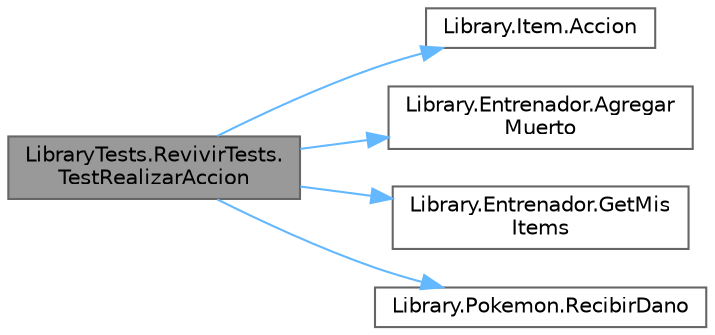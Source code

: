 digraph "LibraryTests.RevivirTests.TestRealizarAccion"
{
 // INTERACTIVE_SVG=YES
 // LATEX_PDF_SIZE
  bgcolor="transparent";
  edge [fontname=Helvetica,fontsize=10,labelfontname=Helvetica,labelfontsize=10];
  node [fontname=Helvetica,fontsize=10,shape=box,height=0.2,width=0.4];
  rankdir="LR";
  Node1 [id="Node000001",label="LibraryTests.RevivirTests.\lTestRealizarAccion",height=0.2,width=0.4,color="gray40", fillcolor="grey60", style="filled", fontcolor="black",tooltip="Este test comprueba que este item reviva al Pokémon deseado."];
  Node1 -> Node2 [id="edge1_Node000001_Node000002",color="steelblue1",style="solid",tooltip=" "];
  Node2 [id="Node000002",label="Library.Item.Accion",height=0.2,width=0.4,color="grey40", fillcolor="white", style="filled",URL="$classLibrary_1_1Item.html#aa0bc4b0b6ee0b043aac27c48acb9a0fc",tooltip="Método abstracto que los items heredarán para realizar sus acciones."];
  Node1 -> Node3 [id="edge2_Node000001_Node000003",color="steelblue1",style="solid",tooltip=" "];
  Node3 [id="Node000003",label="Library.Entrenador.Agregar\lMuerto",height=0.2,width=0.4,color="grey40", fillcolor="white", style="filled",URL="$classLibrary_1_1Entrenador.html#a7ecff07e5f659054981f31e8bb19d1ef",tooltip="Agrega a un Pokémon al catálogo de muertos."];
  Node1 -> Node4 [id="edge3_Node000001_Node000004",color="steelblue1",style="solid",tooltip=" "];
  Node4 [id="Node000004",label="Library.Entrenador.GetMis\lItems",height=0.2,width=0.4,color="grey40", fillcolor="white", style="filled",URL="$classLibrary_1_1Entrenador.html#a6ab02b9dc377df32c7ccd5367bc2a8d8",tooltip="Devuelve la lista de items del entrenador."];
  Node1 -> Node5 [id="edge4_Node000001_Node000005",color="steelblue1",style="solid",tooltip=" "];
  Node5 [id="Node000005",label="Library.Pokemon.RecibirDano",height=0.2,width=0.4,color="grey40", fillcolor="white", style="filled",URL="$classLibrary_1_1Pokemon.html#a03784149d4b8082db0019420686ac838",tooltip="Se encarga de dañar al Pokémon."];
}
